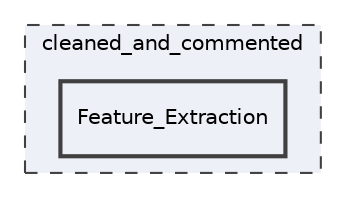 digraph "/home/bruh/Documents/GitHub/cleaned_and_commented/Feature_Extraction"
{
 // LATEX_PDF_SIZE
  edge [fontname="Helvetica",fontsize="10",labelfontname="Helvetica",labelfontsize="10"];
  node [fontname="Helvetica",fontsize="10",shape=record];
  compound=true
  subgraph clusterdir_2a3752ec75963af6742b1ed14a1dd3a5 {
    graph [ bgcolor="#edf0f7", pencolor="grey25", style="filled,dashed,", label="cleaned_and_commented", fontname="Helvetica", fontsize="10", URL="dir_2a3752ec75963af6742b1ed14a1dd3a5.html"]
  dir_922940e3fa9f4a78b514d5cf13c90594 [shape=box, label="Feature_Extraction", style="filled,bold,", fillcolor="#edf0f7", color="grey25", URL="dir_922940e3fa9f4a78b514d5cf13c90594.html"];
  }
}
